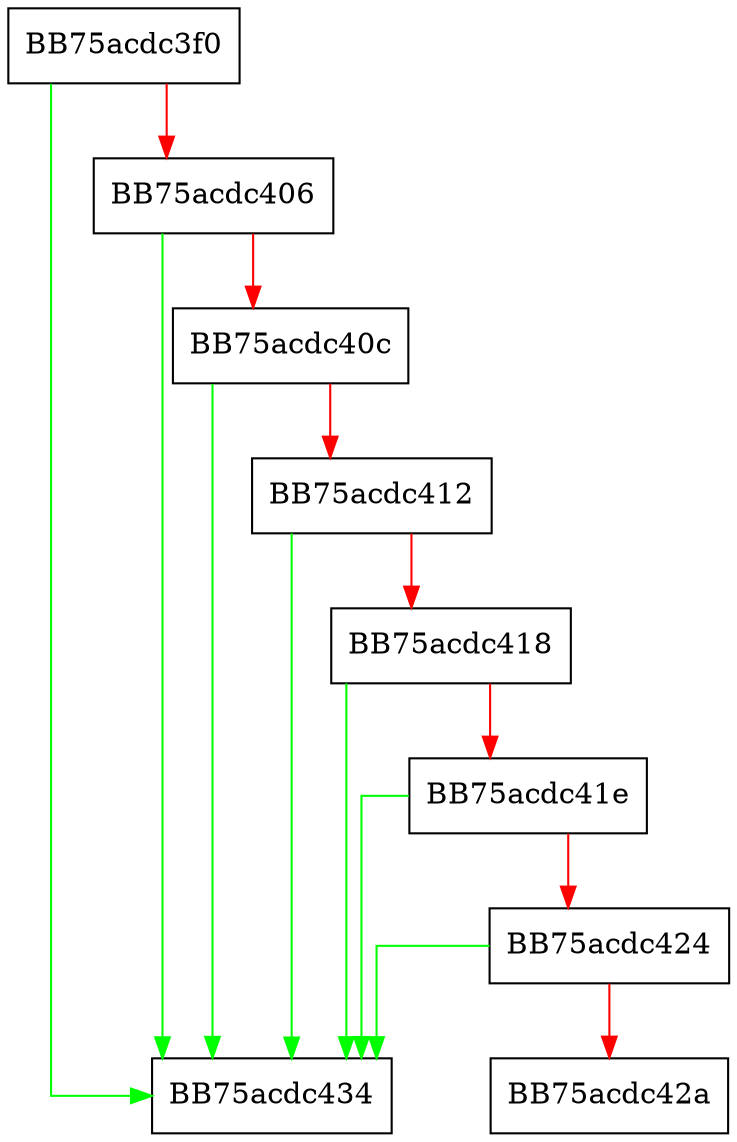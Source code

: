 digraph WriteItem {
  node [shape="box"];
  graph [splines=ortho];
  BB75acdc3f0 -> BB75acdc434 [color="green"];
  BB75acdc3f0 -> BB75acdc406 [color="red"];
  BB75acdc406 -> BB75acdc434 [color="green"];
  BB75acdc406 -> BB75acdc40c [color="red"];
  BB75acdc40c -> BB75acdc434 [color="green"];
  BB75acdc40c -> BB75acdc412 [color="red"];
  BB75acdc412 -> BB75acdc434 [color="green"];
  BB75acdc412 -> BB75acdc418 [color="red"];
  BB75acdc418 -> BB75acdc434 [color="green"];
  BB75acdc418 -> BB75acdc41e [color="red"];
  BB75acdc41e -> BB75acdc434 [color="green"];
  BB75acdc41e -> BB75acdc424 [color="red"];
  BB75acdc424 -> BB75acdc434 [color="green"];
  BB75acdc424 -> BB75acdc42a [color="red"];
}